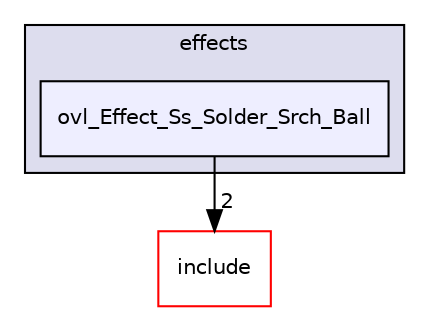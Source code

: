digraph "src/overlays/effects/ovl_Effect_Ss_Solder_Srch_Ball" {
  compound=true
  node [ fontsize="10", fontname="Helvetica"];
  edge [ labelfontsize="10", labelfontname="Helvetica"];
  subgraph clusterdir_d7d63ed29fdd4206bb68b2cd46ee04ef {
    graph [ bgcolor="#ddddee", pencolor="black", label="effects" fontname="Helvetica", fontsize="10", URL="dir_d7d63ed29fdd4206bb68b2cd46ee04ef.html"]
  dir_591fa2018ac9b3b676f08af1457f9468 [shape=box, label="ovl_Effect_Ss_Solder_Srch_Ball", style="filled", fillcolor="#eeeeff", pencolor="black", URL="dir_591fa2018ac9b3b676f08af1457f9468.html"];
  }
  dir_d44c64559bbebec7f509842c48db8b23 [shape=box label="include" fillcolor="white" style="filled" color="red" URL="dir_d44c64559bbebec7f509842c48db8b23.html"];
  dir_591fa2018ac9b3b676f08af1457f9468->dir_d44c64559bbebec7f509842c48db8b23 [headlabel="2", labeldistance=1.5 headhref="dir_000474_000000.html"];
}
